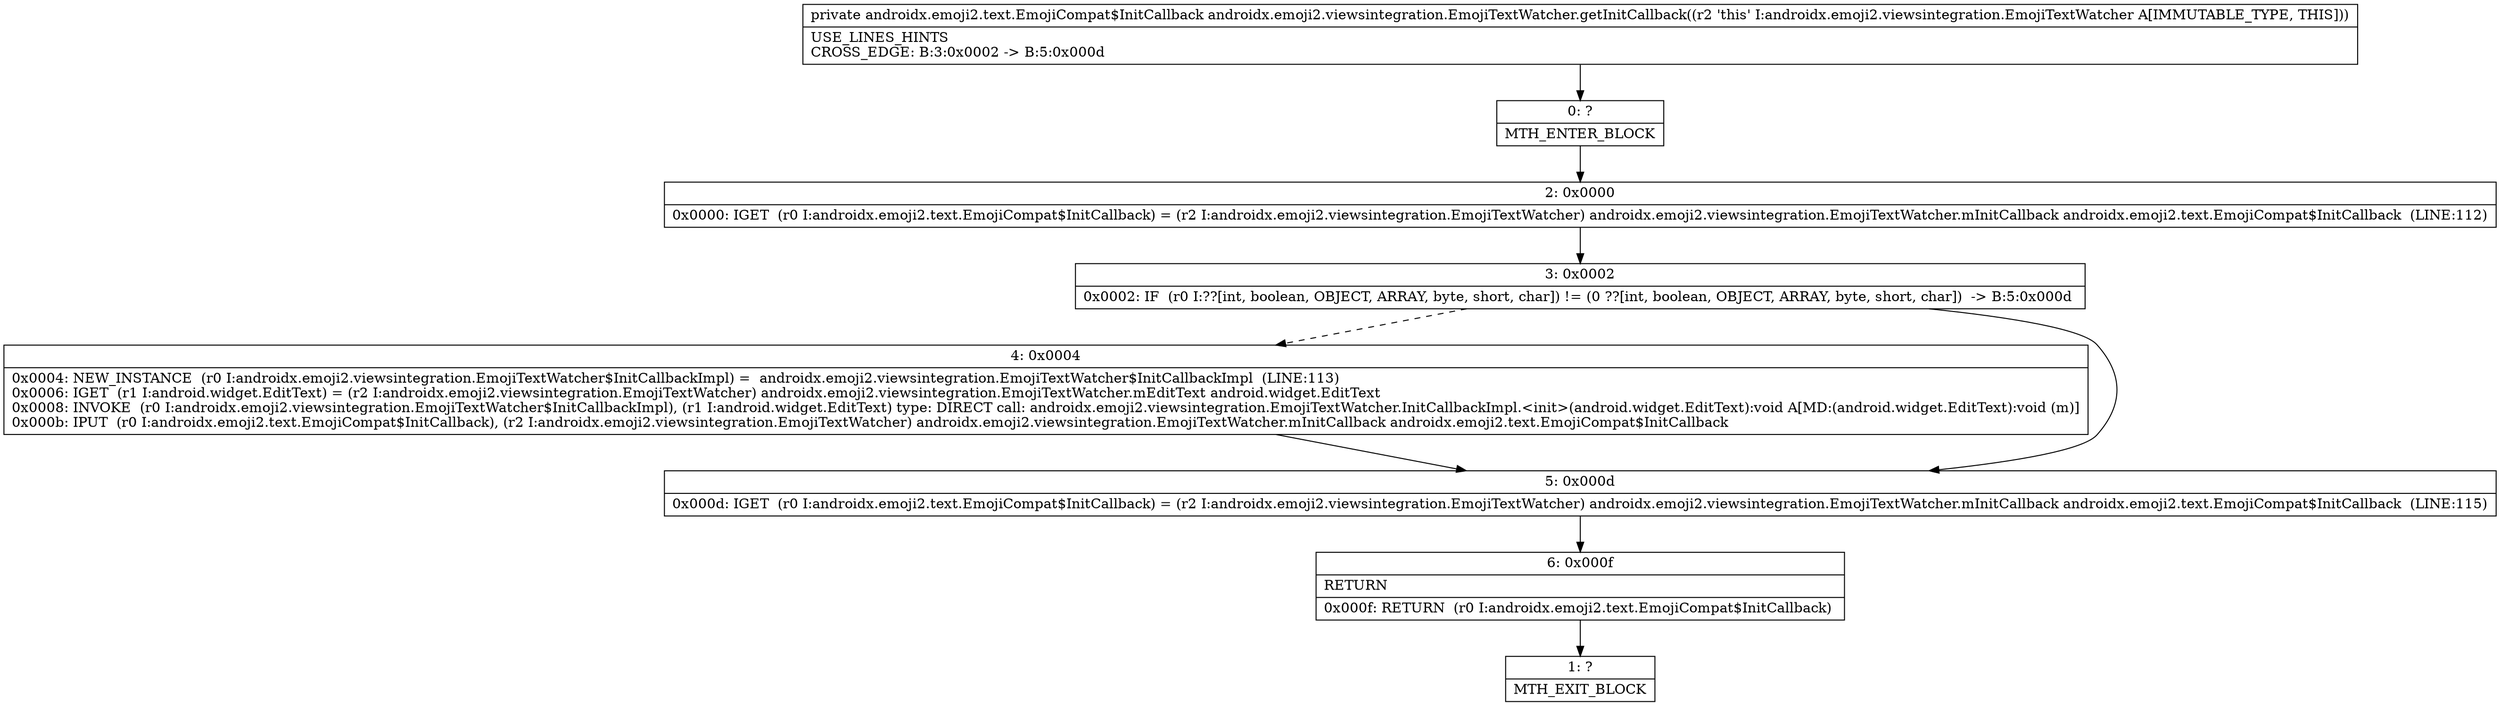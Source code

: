 digraph "CFG forandroidx.emoji2.viewsintegration.EmojiTextWatcher.getInitCallback()Landroidx\/emoji2\/text\/EmojiCompat$InitCallback;" {
Node_0 [shape=record,label="{0\:\ ?|MTH_ENTER_BLOCK\l}"];
Node_2 [shape=record,label="{2\:\ 0x0000|0x0000: IGET  (r0 I:androidx.emoji2.text.EmojiCompat$InitCallback) = (r2 I:androidx.emoji2.viewsintegration.EmojiTextWatcher) androidx.emoji2.viewsintegration.EmojiTextWatcher.mInitCallback androidx.emoji2.text.EmojiCompat$InitCallback  (LINE:112)\l}"];
Node_3 [shape=record,label="{3\:\ 0x0002|0x0002: IF  (r0 I:??[int, boolean, OBJECT, ARRAY, byte, short, char]) != (0 ??[int, boolean, OBJECT, ARRAY, byte, short, char])  \-\> B:5:0x000d \l}"];
Node_4 [shape=record,label="{4\:\ 0x0004|0x0004: NEW_INSTANCE  (r0 I:androidx.emoji2.viewsintegration.EmojiTextWatcher$InitCallbackImpl) =  androidx.emoji2.viewsintegration.EmojiTextWatcher$InitCallbackImpl  (LINE:113)\l0x0006: IGET  (r1 I:android.widget.EditText) = (r2 I:androidx.emoji2.viewsintegration.EmojiTextWatcher) androidx.emoji2.viewsintegration.EmojiTextWatcher.mEditText android.widget.EditText \l0x0008: INVOKE  (r0 I:androidx.emoji2.viewsintegration.EmojiTextWatcher$InitCallbackImpl), (r1 I:android.widget.EditText) type: DIRECT call: androidx.emoji2.viewsintegration.EmojiTextWatcher.InitCallbackImpl.\<init\>(android.widget.EditText):void A[MD:(android.widget.EditText):void (m)]\l0x000b: IPUT  (r0 I:androidx.emoji2.text.EmojiCompat$InitCallback), (r2 I:androidx.emoji2.viewsintegration.EmojiTextWatcher) androidx.emoji2.viewsintegration.EmojiTextWatcher.mInitCallback androidx.emoji2.text.EmojiCompat$InitCallback \l}"];
Node_5 [shape=record,label="{5\:\ 0x000d|0x000d: IGET  (r0 I:androidx.emoji2.text.EmojiCompat$InitCallback) = (r2 I:androidx.emoji2.viewsintegration.EmojiTextWatcher) androidx.emoji2.viewsintegration.EmojiTextWatcher.mInitCallback androidx.emoji2.text.EmojiCompat$InitCallback  (LINE:115)\l}"];
Node_6 [shape=record,label="{6\:\ 0x000f|RETURN\l|0x000f: RETURN  (r0 I:androidx.emoji2.text.EmojiCompat$InitCallback) \l}"];
Node_1 [shape=record,label="{1\:\ ?|MTH_EXIT_BLOCK\l}"];
MethodNode[shape=record,label="{private androidx.emoji2.text.EmojiCompat$InitCallback androidx.emoji2.viewsintegration.EmojiTextWatcher.getInitCallback((r2 'this' I:androidx.emoji2.viewsintegration.EmojiTextWatcher A[IMMUTABLE_TYPE, THIS]))  | USE_LINES_HINTS\lCROSS_EDGE: B:3:0x0002 \-\> B:5:0x000d\l}"];
MethodNode -> Node_0;Node_0 -> Node_2;
Node_2 -> Node_3;
Node_3 -> Node_4[style=dashed];
Node_3 -> Node_5;
Node_4 -> Node_5;
Node_5 -> Node_6;
Node_6 -> Node_1;
}


